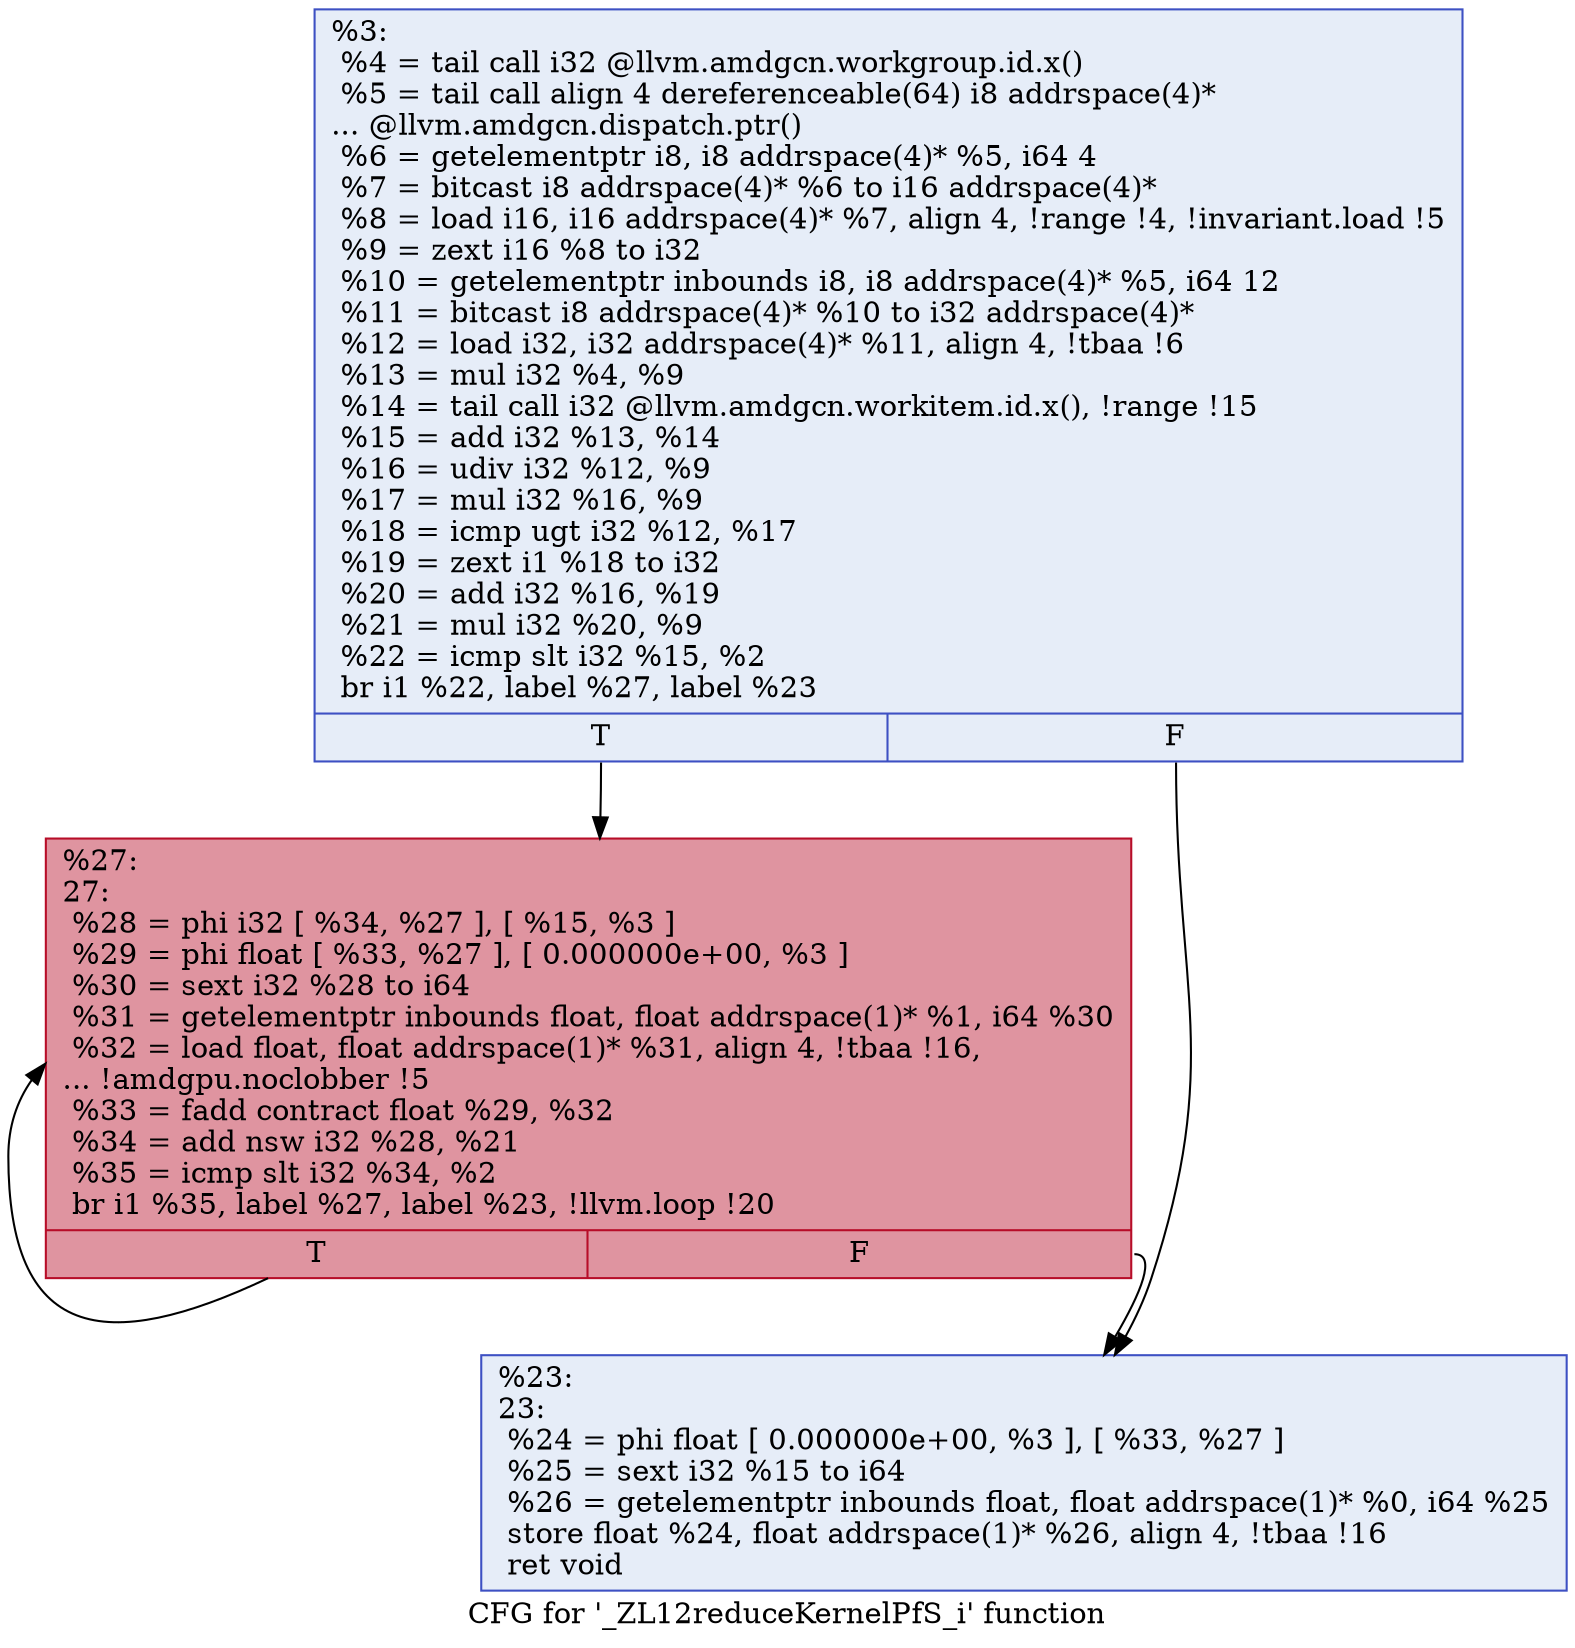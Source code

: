 digraph "CFG for '_ZL12reduceKernelPfS_i' function" {
	label="CFG for '_ZL12reduceKernelPfS_i' function";

	Node0x535b610 [shape=record,color="#3d50c3ff", style=filled, fillcolor="#c7d7f070",label="{%3:\l  %4 = tail call i32 @llvm.amdgcn.workgroup.id.x()\l  %5 = tail call align 4 dereferenceable(64) i8 addrspace(4)*\l... @llvm.amdgcn.dispatch.ptr()\l  %6 = getelementptr i8, i8 addrspace(4)* %5, i64 4\l  %7 = bitcast i8 addrspace(4)* %6 to i16 addrspace(4)*\l  %8 = load i16, i16 addrspace(4)* %7, align 4, !range !4, !invariant.load !5\l  %9 = zext i16 %8 to i32\l  %10 = getelementptr inbounds i8, i8 addrspace(4)* %5, i64 12\l  %11 = bitcast i8 addrspace(4)* %10 to i32 addrspace(4)*\l  %12 = load i32, i32 addrspace(4)* %11, align 4, !tbaa !6\l  %13 = mul i32 %4, %9\l  %14 = tail call i32 @llvm.amdgcn.workitem.id.x(), !range !15\l  %15 = add i32 %13, %14\l  %16 = udiv i32 %12, %9\l  %17 = mul i32 %16, %9\l  %18 = icmp ugt i32 %12, %17\l  %19 = zext i1 %18 to i32\l  %20 = add i32 %16, %19\l  %21 = mul i32 %20, %9\l  %22 = icmp slt i32 %15, %2\l  br i1 %22, label %27, label %23\l|{<s0>T|<s1>F}}"];
	Node0x535b610:s0 -> Node0x535db60;
	Node0x535b610:s1 -> Node0x535dbf0;
	Node0x535dbf0 [shape=record,color="#3d50c3ff", style=filled, fillcolor="#c7d7f070",label="{%23:\l23:                                               \l  %24 = phi float [ 0.000000e+00, %3 ], [ %33, %27 ]\l  %25 = sext i32 %15 to i64\l  %26 = getelementptr inbounds float, float addrspace(1)* %0, i64 %25\l  store float %24, float addrspace(1)* %26, align 4, !tbaa !16\l  ret void\l}"];
	Node0x535db60 [shape=record,color="#b70d28ff", style=filled, fillcolor="#b70d2870",label="{%27:\l27:                                               \l  %28 = phi i32 [ %34, %27 ], [ %15, %3 ]\l  %29 = phi float [ %33, %27 ], [ 0.000000e+00, %3 ]\l  %30 = sext i32 %28 to i64\l  %31 = getelementptr inbounds float, float addrspace(1)* %1, i64 %30\l  %32 = load float, float addrspace(1)* %31, align 4, !tbaa !16,\l... !amdgpu.noclobber !5\l  %33 = fadd contract float %29, %32\l  %34 = add nsw i32 %28, %21\l  %35 = icmp slt i32 %34, %2\l  br i1 %35, label %27, label %23, !llvm.loop !20\l|{<s0>T|<s1>F}}"];
	Node0x535db60:s0 -> Node0x535db60;
	Node0x535db60:s1 -> Node0x535dbf0;
}
